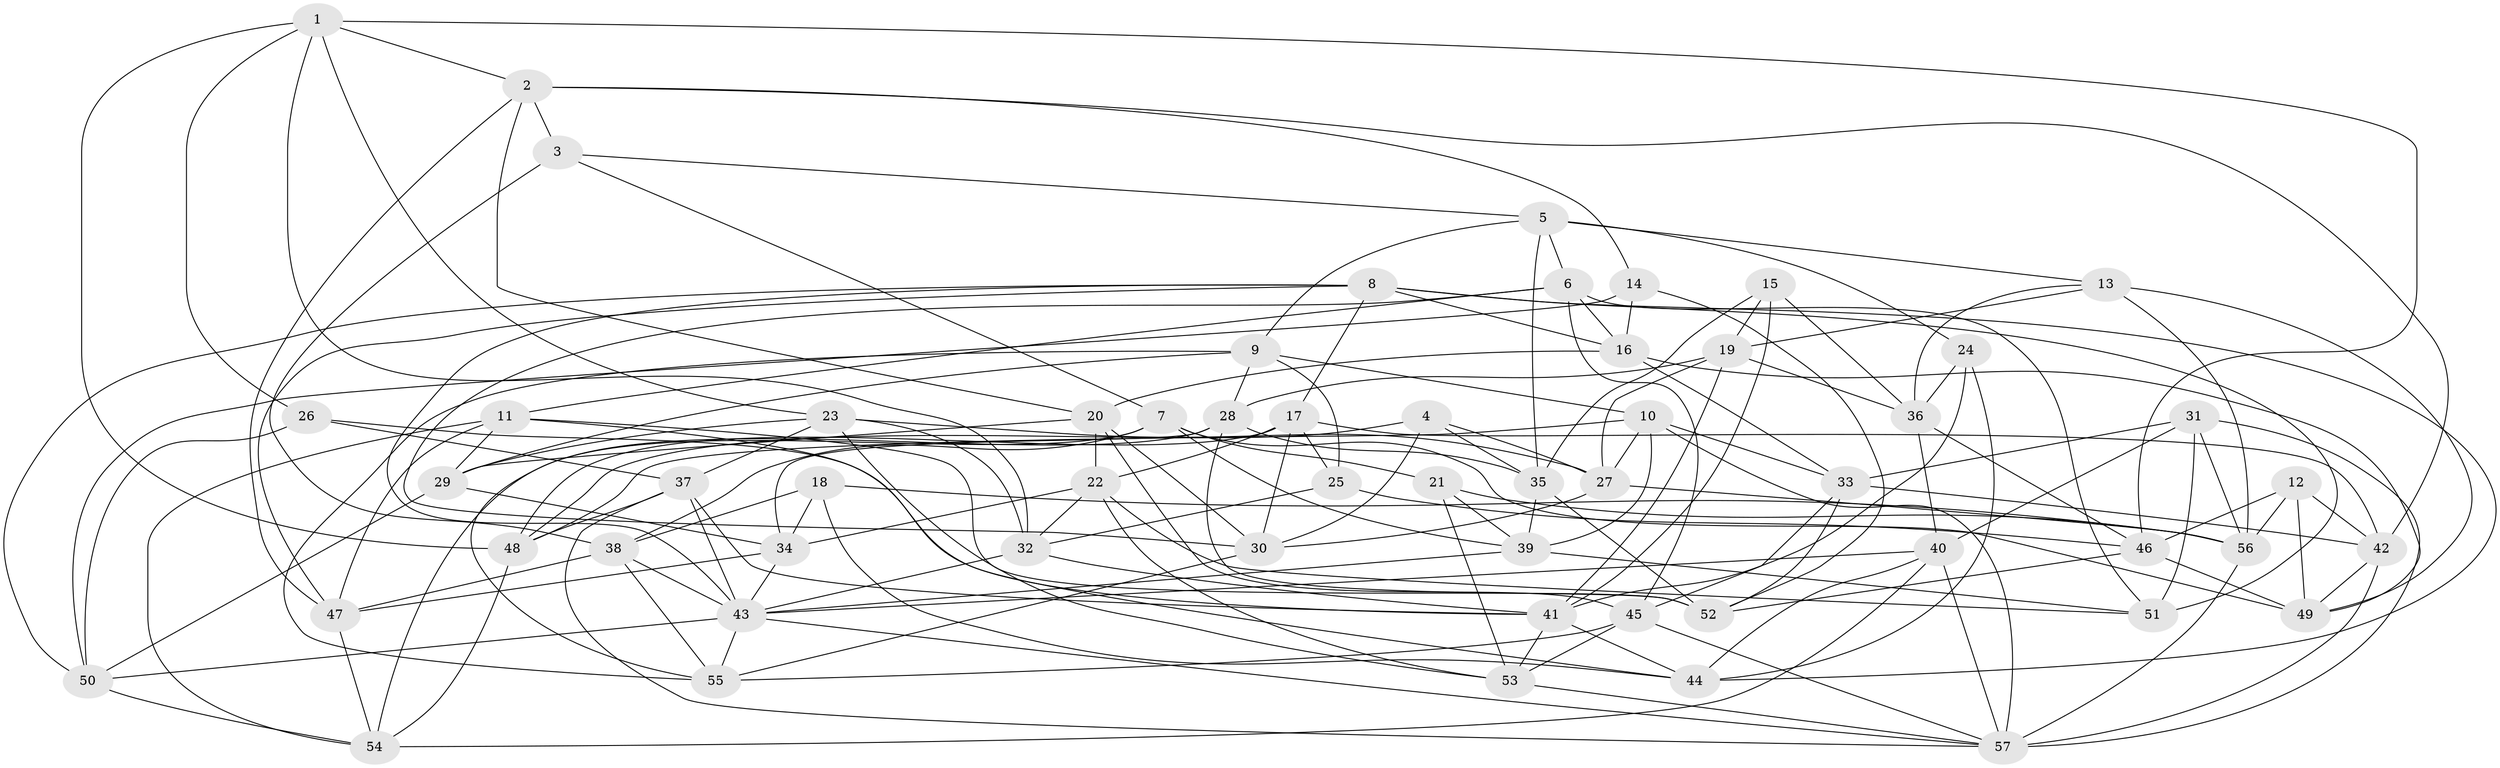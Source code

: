 // original degree distribution, {4: 1.0}
// Generated by graph-tools (version 1.1) at 2025/50/03/09/25 03:50:52]
// undirected, 57 vertices, 165 edges
graph export_dot {
graph [start="1"]
  node [color=gray90,style=filled];
  1;
  2;
  3;
  4;
  5;
  6;
  7;
  8;
  9;
  10;
  11;
  12;
  13;
  14;
  15;
  16;
  17;
  18;
  19;
  20;
  21;
  22;
  23;
  24;
  25;
  26;
  27;
  28;
  29;
  30;
  31;
  32;
  33;
  34;
  35;
  36;
  37;
  38;
  39;
  40;
  41;
  42;
  43;
  44;
  45;
  46;
  47;
  48;
  49;
  50;
  51;
  52;
  53;
  54;
  55;
  56;
  57;
  1 -- 2 [weight=1.0];
  1 -- 23 [weight=1.0];
  1 -- 26 [weight=1.0];
  1 -- 32 [weight=1.0];
  1 -- 46 [weight=1.0];
  1 -- 48 [weight=1.0];
  2 -- 3 [weight=1.0];
  2 -- 14 [weight=1.0];
  2 -- 20 [weight=1.0];
  2 -- 42 [weight=1.0];
  2 -- 47 [weight=1.0];
  3 -- 5 [weight=1.0];
  3 -- 7 [weight=1.0];
  3 -- 38 [weight=1.0];
  4 -- 27 [weight=1.0];
  4 -- 30 [weight=1.0];
  4 -- 35 [weight=1.0];
  4 -- 48 [weight=1.0];
  5 -- 6 [weight=1.0];
  5 -- 9 [weight=1.0];
  5 -- 13 [weight=1.0];
  5 -- 24 [weight=1.0];
  5 -- 35 [weight=1.0];
  6 -- 11 [weight=1.0];
  6 -- 16 [weight=1.0];
  6 -- 30 [weight=1.0];
  6 -- 45 [weight=1.0];
  6 -- 51 [weight=1.0];
  7 -- 21 [weight=1.0];
  7 -- 38 [weight=1.0];
  7 -- 39 [weight=1.0];
  7 -- 49 [weight=1.0];
  7 -- 55 [weight=1.0];
  8 -- 16 [weight=1.0];
  8 -- 17 [weight=1.0];
  8 -- 43 [weight=1.0];
  8 -- 44 [weight=1.0];
  8 -- 47 [weight=1.0];
  8 -- 50 [weight=1.0];
  8 -- 51 [weight=2.0];
  9 -- 10 [weight=1.0];
  9 -- 25 [weight=1.0];
  9 -- 28 [weight=1.0];
  9 -- 29 [weight=1.0];
  9 -- 55 [weight=1.0];
  10 -- 27 [weight=1.0];
  10 -- 33 [weight=1.0];
  10 -- 39 [weight=1.0];
  10 -- 48 [weight=1.0];
  10 -- 57 [weight=1.0];
  11 -- 29 [weight=1.0];
  11 -- 44 [weight=1.0];
  11 -- 47 [weight=1.0];
  11 -- 52 [weight=1.0];
  11 -- 54 [weight=1.0];
  12 -- 42 [weight=1.0];
  12 -- 46 [weight=1.0];
  12 -- 49 [weight=1.0];
  12 -- 56 [weight=1.0];
  13 -- 19 [weight=1.0];
  13 -- 36 [weight=1.0];
  13 -- 49 [weight=1.0];
  13 -- 56 [weight=2.0];
  14 -- 16 [weight=1.0];
  14 -- 50 [weight=1.0];
  14 -- 52 [weight=1.0];
  15 -- 19 [weight=1.0];
  15 -- 35 [weight=1.0];
  15 -- 36 [weight=1.0];
  15 -- 41 [weight=1.0];
  16 -- 20 [weight=1.0];
  16 -- 33 [weight=1.0];
  16 -- 49 [weight=1.0];
  17 -- 22 [weight=1.0];
  17 -- 25 [weight=1.0];
  17 -- 30 [weight=1.0];
  17 -- 42 [weight=1.0];
  17 -- 48 [weight=1.0];
  18 -- 34 [weight=1.0];
  18 -- 38 [weight=1.0];
  18 -- 44 [weight=1.0];
  18 -- 56 [weight=1.0];
  19 -- 27 [weight=1.0];
  19 -- 28 [weight=1.0];
  19 -- 36 [weight=1.0];
  19 -- 41 [weight=1.0];
  20 -- 22 [weight=1.0];
  20 -- 29 [weight=1.0];
  20 -- 30 [weight=1.0];
  20 -- 45 [weight=1.0];
  21 -- 39 [weight=1.0];
  21 -- 53 [weight=1.0];
  21 -- 56 [weight=1.0];
  22 -- 32 [weight=1.0];
  22 -- 34 [weight=1.0];
  22 -- 51 [weight=1.0];
  22 -- 53 [weight=1.0];
  23 -- 27 [weight=1.0];
  23 -- 29 [weight=1.0];
  23 -- 32 [weight=1.0];
  23 -- 37 [weight=1.0];
  23 -- 53 [weight=1.0];
  24 -- 36 [weight=1.0];
  24 -- 41 [weight=1.0];
  24 -- 44 [weight=1.0];
  25 -- 32 [weight=1.0];
  25 -- 46 [weight=1.0];
  26 -- 37 [weight=1.0];
  26 -- 41 [weight=1.0];
  26 -- 50 [weight=1.0];
  27 -- 30 [weight=1.0];
  27 -- 56 [weight=1.0];
  28 -- 34 [weight=1.0];
  28 -- 35 [weight=1.0];
  28 -- 52 [weight=1.0];
  28 -- 54 [weight=1.0];
  29 -- 34 [weight=1.0];
  29 -- 50 [weight=1.0];
  30 -- 55 [weight=1.0];
  31 -- 33 [weight=1.0];
  31 -- 40 [weight=1.0];
  31 -- 51 [weight=1.0];
  31 -- 56 [weight=1.0];
  31 -- 57 [weight=2.0];
  32 -- 41 [weight=1.0];
  32 -- 43 [weight=1.0];
  33 -- 42 [weight=1.0];
  33 -- 45 [weight=1.0];
  33 -- 52 [weight=1.0];
  34 -- 43 [weight=1.0];
  34 -- 47 [weight=1.0];
  35 -- 39 [weight=1.0];
  35 -- 52 [weight=1.0];
  36 -- 40 [weight=1.0];
  36 -- 46 [weight=1.0];
  37 -- 41 [weight=1.0];
  37 -- 43 [weight=1.0];
  37 -- 48 [weight=1.0];
  37 -- 57 [weight=1.0];
  38 -- 43 [weight=1.0];
  38 -- 47 [weight=1.0];
  38 -- 55 [weight=1.0];
  39 -- 43 [weight=1.0];
  39 -- 51 [weight=1.0];
  40 -- 43 [weight=1.0];
  40 -- 44 [weight=1.0];
  40 -- 54 [weight=1.0];
  40 -- 57 [weight=1.0];
  41 -- 44 [weight=1.0];
  41 -- 53 [weight=1.0];
  42 -- 49 [weight=1.0];
  42 -- 57 [weight=1.0];
  43 -- 50 [weight=1.0];
  43 -- 55 [weight=1.0];
  43 -- 57 [weight=1.0];
  45 -- 53 [weight=1.0];
  45 -- 55 [weight=1.0];
  45 -- 57 [weight=1.0];
  46 -- 49 [weight=1.0];
  46 -- 52 [weight=1.0];
  47 -- 54 [weight=1.0];
  48 -- 54 [weight=1.0];
  50 -- 54 [weight=1.0];
  53 -- 57 [weight=1.0];
  56 -- 57 [weight=1.0];
}
